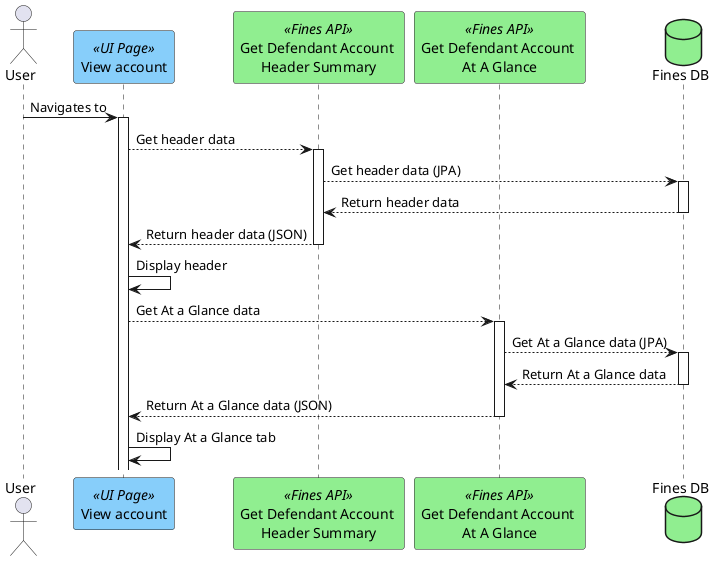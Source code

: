 @startuml
actor "User" as user
participant "View account" as viewAccount <<UI Page>> #lightskyblue
participant "Get Defendant Account \nHeader Summary" as getHeaderApi <<Fines API>> #lightgreen
participant "Get Defendant Account \nAt A Glance" as getAAGApi <<Fines API>> #lightgreen
database "Fines DB" as db #lightgreen

user ->  viewAccount ++ :Navigates to
viewAccount --> getHeaderApi ++: Get header data
getHeaderApi --> db ++ : Get header data (JPA)
db --> getHeaderApi : Return header data
deactivate db
getHeaderApi --> viewAccount : Return header data (JSON)
deactivate getHeaderApi
viewAccount -> viewAccount : Display header
viewAccount --> getAAGApi ++: Get At a Glance data
getAAGApi --> db ++ : Get At a Glance data (JPA)
db --> getAAGApi : Return At a Glance data
deactivate db
getAAGApi --> viewAccount : Return At a Glance data (JSON)
deactivate getAAGApi
viewAccount -> viewAccount : Display At a Glance tab



@enduml